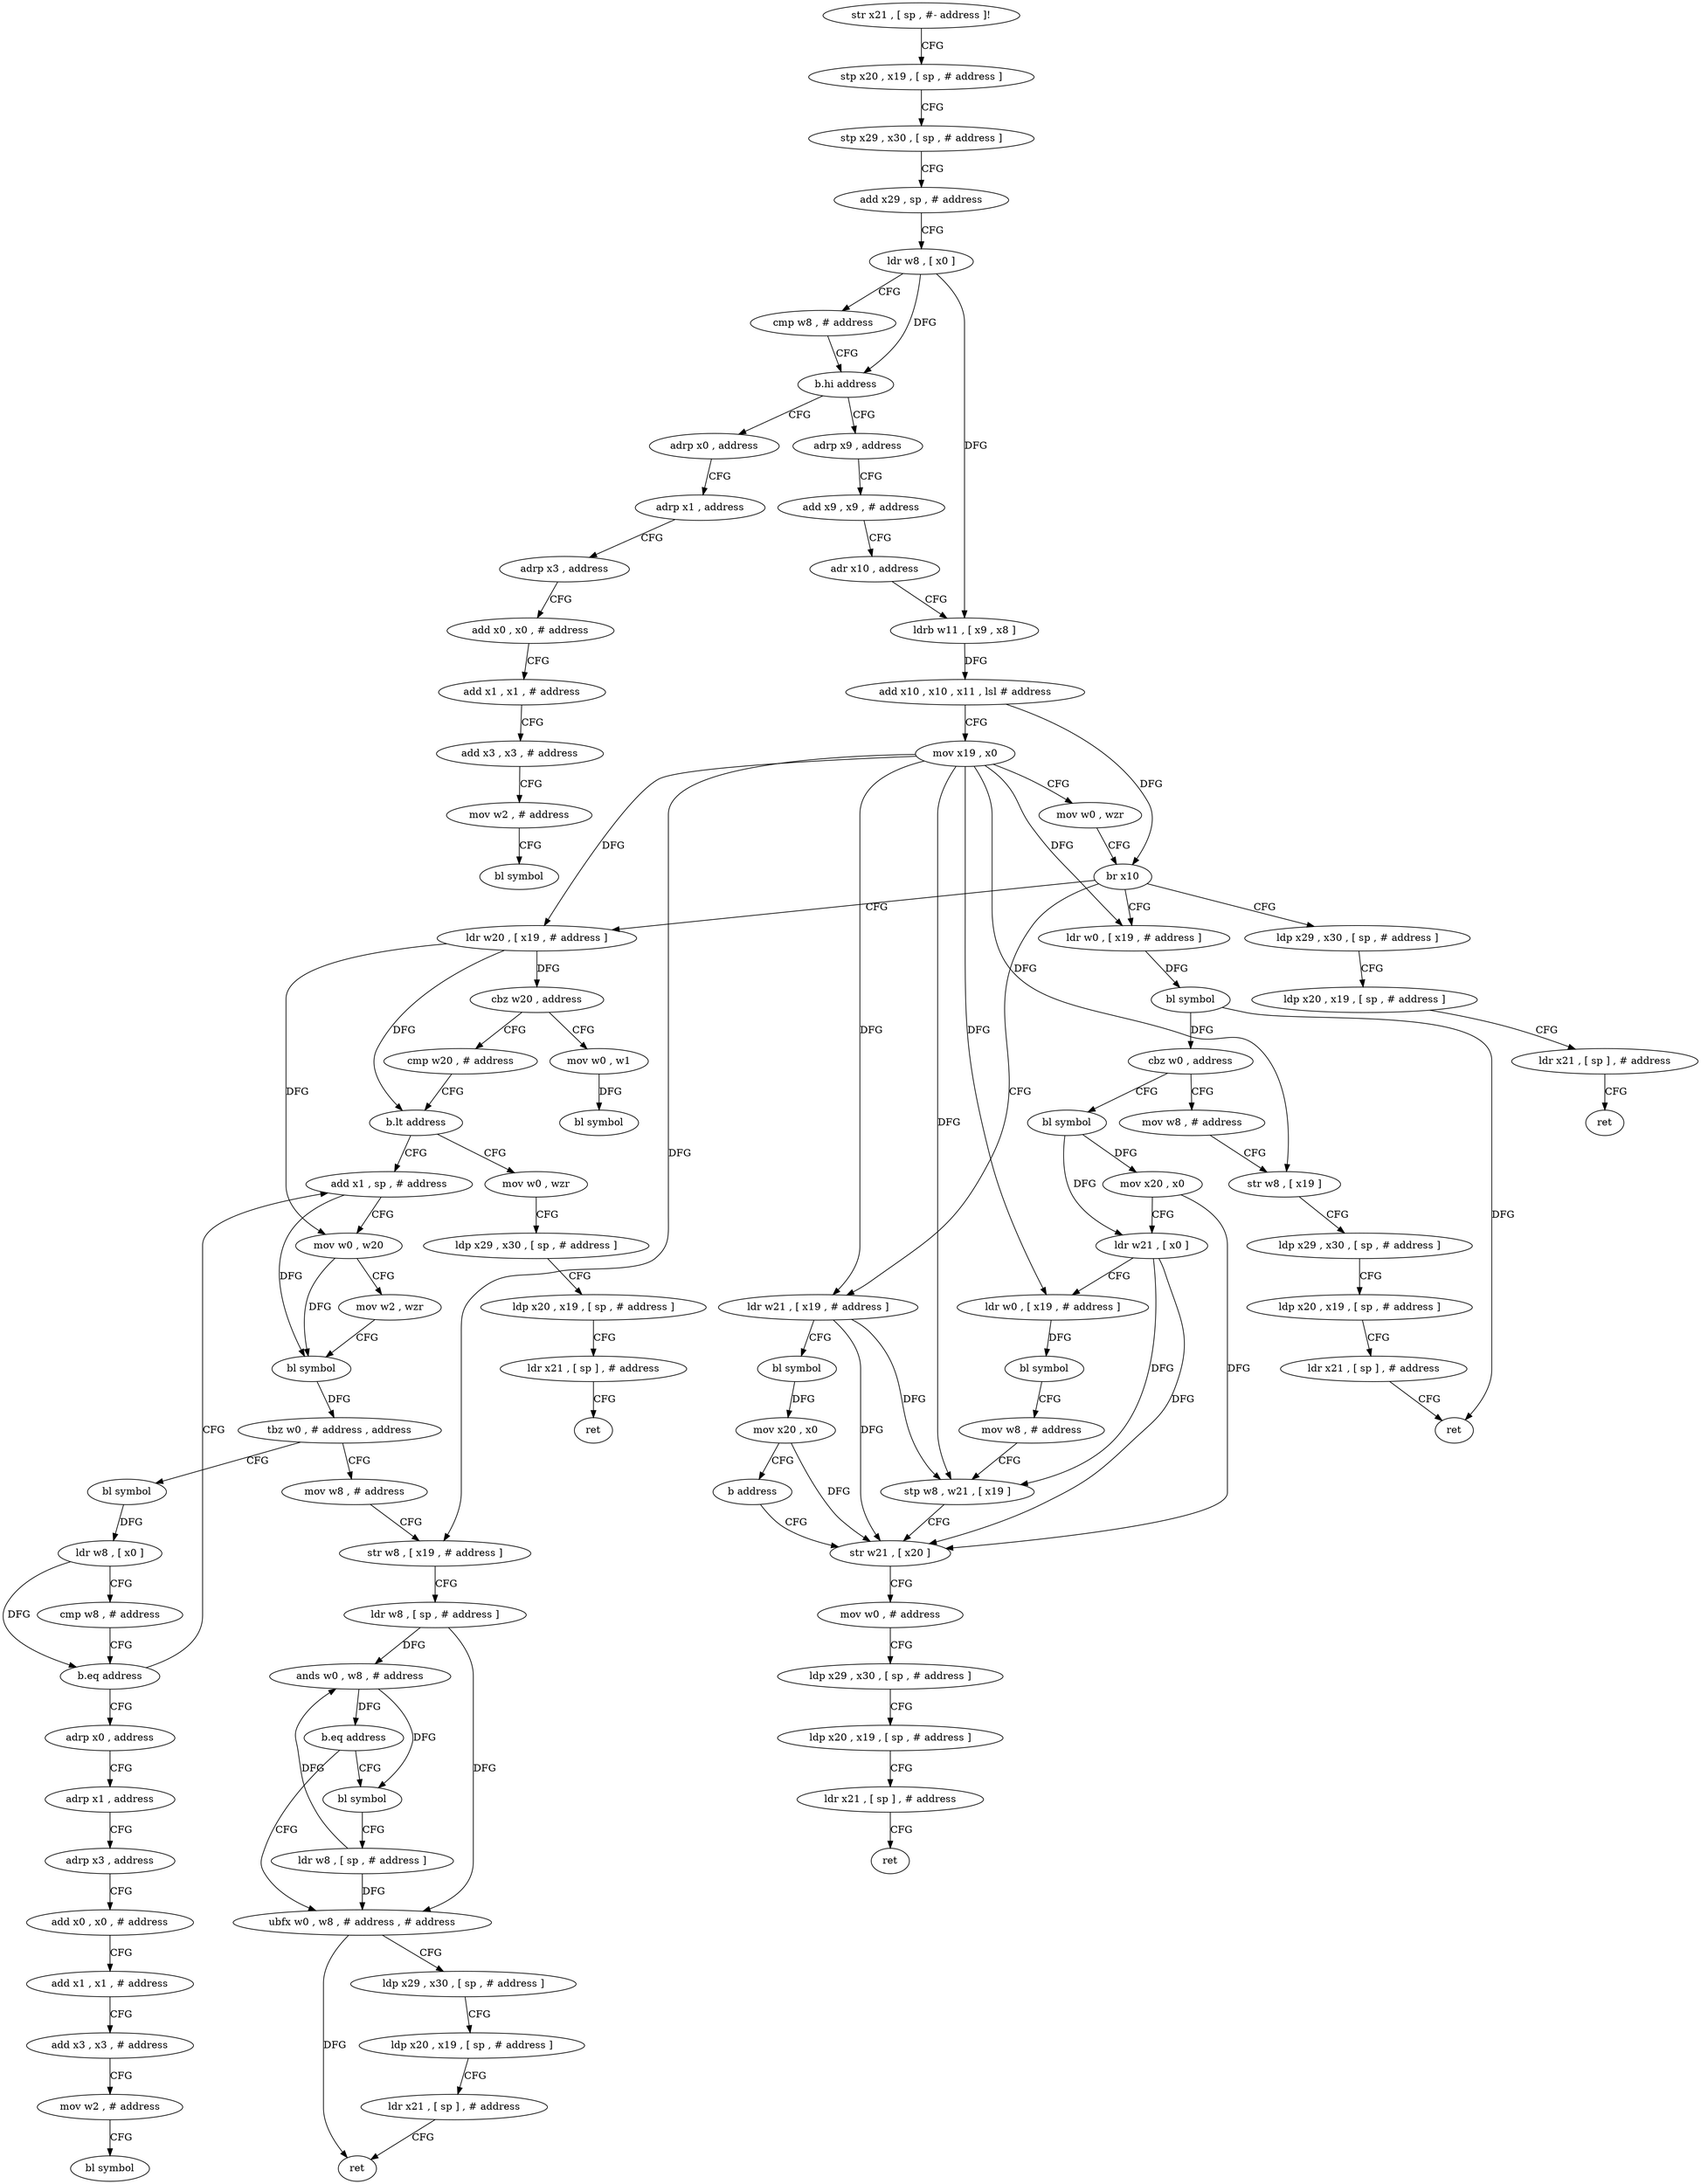 digraph "func" {
"4259664" [label = "str x21 , [ sp , #- address ]!" ]
"4259668" [label = "stp x20 , x19 , [ sp , # address ]" ]
"4259672" [label = "stp x29 , x30 , [ sp , # address ]" ]
"4259676" [label = "add x29 , sp , # address" ]
"4259680" [label = "ldr w8 , [ x0 ]" ]
"4259684" [label = "cmp w8 , # address" ]
"4259688" [label = "b.hi address" ]
"4259996" [label = "adrp x0 , address" ]
"4259692" [label = "adrp x9 , address" ]
"4260000" [label = "adrp x1 , address" ]
"4260004" [label = "adrp x3 , address" ]
"4260008" [label = "add x0 , x0 , # address" ]
"4260012" [label = "add x1 , x1 , # address" ]
"4260016" [label = "add x3 , x3 , # address" ]
"4260020" [label = "mov w2 , # address" ]
"4260024" [label = "bl symbol" ]
"4259696" [label = "add x9 , x9 , # address" ]
"4259700" [label = "adr x10 , address" ]
"4259704" [label = "ldrb w11 , [ x9 , x8 ]" ]
"4259708" [label = "add x10 , x10 , x11 , lsl # address" ]
"4259712" [label = "mov x19 , x0" ]
"4259716" [label = "mov w0 , wzr" ]
"4259720" [label = "br x10" ]
"4259724" [label = "ldp x29 , x30 , [ sp , # address ]" ]
"4259740" [label = "ldr w21 , [ x19 , # address ]" ]
"4259756" [label = "ldr w0 , [ x19 , # address ]" ]
"4259820" [label = "ldr w20 , [ x19 , # address ]" ]
"4259728" [label = "ldp x20 , x19 , [ sp , # address ]" ]
"4259732" [label = "ldr x21 , [ sp ] , # address" ]
"4259736" [label = "ret" ]
"4259744" [label = "bl symbol" ]
"4259748" [label = "mov x20 , x0" ]
"4259752" [label = "b address" ]
"4259796" [label = "str w21 , [ x20 ]" ]
"4259760" [label = "bl symbol" ]
"4259764" [label = "cbz w0 , address" ]
"4259952" [label = "mov w8 , # address" ]
"4259768" [label = "bl symbol" ]
"4259824" [label = "cbz w20 , address" ]
"4260028" [label = "mov w0 , w1" ]
"4259828" [label = "cmp w20 , # address" ]
"4259800" [label = "mov w0 , # address" ]
"4259804" [label = "ldp x29 , x30 , [ sp , # address ]" ]
"4259808" [label = "ldp x20 , x19 , [ sp , # address ]" ]
"4259812" [label = "ldr x21 , [ sp ] , # address" ]
"4259816" [label = "ret" ]
"4259956" [label = "str w8 , [ x19 ]" ]
"4259960" [label = "ldp x29 , x30 , [ sp , # address ]" ]
"4259964" [label = "ldp x20 , x19 , [ sp , # address ]" ]
"4259968" [label = "ldr x21 , [ sp ] , # address" ]
"4259972" [label = "ret" ]
"4259772" [label = "mov x20 , x0" ]
"4259776" [label = "ldr w21 , [ x0 ]" ]
"4259780" [label = "ldr w0 , [ x19 , # address ]" ]
"4259784" [label = "bl symbol" ]
"4259788" [label = "mov w8 , # address" ]
"4259792" [label = "stp w8 , w21 , [ x19 ]" ]
"4260032" [label = "bl symbol" ]
"4259832" [label = "b.lt address" ]
"4259976" [label = "mov w0 , wzr" ]
"4259836" [label = "add x1 , sp , # address" ]
"4259980" [label = "ldp x29 , x30 , [ sp , # address ]" ]
"4259984" [label = "ldp x20 , x19 , [ sp , # address ]" ]
"4259988" [label = "ldr x21 , [ sp ] , # address" ]
"4259992" [label = "ret" ]
"4259840" [label = "mov w0 , w20" ]
"4259844" [label = "mov w2 , wzr" ]
"4259848" [label = "bl symbol" ]
"4259852" [label = "tbz w0 , # address , address" ]
"4259904" [label = "mov w8 , # address" ]
"4259856" [label = "bl symbol" ]
"4259908" [label = "str w8 , [ x19 , # address ]" ]
"4259912" [label = "ldr w8 , [ sp , # address ]" ]
"4259916" [label = "ands w0 , w8 , # address" ]
"4259920" [label = "b.eq address" ]
"4259932" [label = "ubfx w0 , w8 , # address , # address" ]
"4259924" [label = "bl symbol" ]
"4259860" [label = "ldr w8 , [ x0 ]" ]
"4259864" [label = "cmp w8 , # address" ]
"4259868" [label = "b.eq address" ]
"4259872" [label = "adrp x0 , address" ]
"4259936" [label = "ldp x29 , x30 , [ sp , # address ]" ]
"4259940" [label = "ldp x20 , x19 , [ sp , # address ]" ]
"4259944" [label = "ldr x21 , [ sp ] , # address" ]
"4259948" [label = "ret" ]
"4259928" [label = "ldr w8 , [ sp , # address ]" ]
"4259876" [label = "adrp x1 , address" ]
"4259880" [label = "adrp x3 , address" ]
"4259884" [label = "add x0 , x0 , # address" ]
"4259888" [label = "add x1 , x1 , # address" ]
"4259892" [label = "add x3 , x3 , # address" ]
"4259896" [label = "mov w2 , # address" ]
"4259900" [label = "bl symbol" ]
"4259664" -> "4259668" [ label = "CFG" ]
"4259668" -> "4259672" [ label = "CFG" ]
"4259672" -> "4259676" [ label = "CFG" ]
"4259676" -> "4259680" [ label = "CFG" ]
"4259680" -> "4259684" [ label = "CFG" ]
"4259680" -> "4259688" [ label = "DFG" ]
"4259680" -> "4259704" [ label = "DFG" ]
"4259684" -> "4259688" [ label = "CFG" ]
"4259688" -> "4259996" [ label = "CFG" ]
"4259688" -> "4259692" [ label = "CFG" ]
"4259996" -> "4260000" [ label = "CFG" ]
"4259692" -> "4259696" [ label = "CFG" ]
"4260000" -> "4260004" [ label = "CFG" ]
"4260004" -> "4260008" [ label = "CFG" ]
"4260008" -> "4260012" [ label = "CFG" ]
"4260012" -> "4260016" [ label = "CFG" ]
"4260016" -> "4260020" [ label = "CFG" ]
"4260020" -> "4260024" [ label = "CFG" ]
"4259696" -> "4259700" [ label = "CFG" ]
"4259700" -> "4259704" [ label = "CFG" ]
"4259704" -> "4259708" [ label = "DFG" ]
"4259708" -> "4259712" [ label = "CFG" ]
"4259708" -> "4259720" [ label = "DFG" ]
"4259712" -> "4259716" [ label = "CFG" ]
"4259712" -> "4259740" [ label = "DFG" ]
"4259712" -> "4259756" [ label = "DFG" ]
"4259712" -> "4259820" [ label = "DFG" ]
"4259712" -> "4259956" [ label = "DFG" ]
"4259712" -> "4259780" [ label = "DFG" ]
"4259712" -> "4259792" [ label = "DFG" ]
"4259712" -> "4259908" [ label = "DFG" ]
"4259716" -> "4259720" [ label = "CFG" ]
"4259720" -> "4259724" [ label = "CFG" ]
"4259720" -> "4259740" [ label = "CFG" ]
"4259720" -> "4259756" [ label = "CFG" ]
"4259720" -> "4259820" [ label = "CFG" ]
"4259724" -> "4259728" [ label = "CFG" ]
"4259740" -> "4259744" [ label = "CFG" ]
"4259740" -> "4259796" [ label = "DFG" ]
"4259740" -> "4259792" [ label = "DFG" ]
"4259756" -> "4259760" [ label = "DFG" ]
"4259820" -> "4259824" [ label = "DFG" ]
"4259820" -> "4259832" [ label = "DFG" ]
"4259820" -> "4259840" [ label = "DFG" ]
"4259728" -> "4259732" [ label = "CFG" ]
"4259732" -> "4259736" [ label = "CFG" ]
"4259744" -> "4259748" [ label = "DFG" ]
"4259748" -> "4259752" [ label = "CFG" ]
"4259748" -> "4259796" [ label = "DFG" ]
"4259752" -> "4259796" [ label = "CFG" ]
"4259796" -> "4259800" [ label = "CFG" ]
"4259760" -> "4259764" [ label = "DFG" ]
"4259760" -> "4259972" [ label = "DFG" ]
"4259764" -> "4259952" [ label = "CFG" ]
"4259764" -> "4259768" [ label = "CFG" ]
"4259952" -> "4259956" [ label = "CFG" ]
"4259768" -> "4259772" [ label = "DFG" ]
"4259768" -> "4259776" [ label = "DFG" ]
"4259824" -> "4260028" [ label = "CFG" ]
"4259824" -> "4259828" [ label = "CFG" ]
"4260028" -> "4260032" [ label = "DFG" ]
"4259828" -> "4259832" [ label = "CFG" ]
"4259800" -> "4259804" [ label = "CFG" ]
"4259804" -> "4259808" [ label = "CFG" ]
"4259808" -> "4259812" [ label = "CFG" ]
"4259812" -> "4259816" [ label = "CFG" ]
"4259956" -> "4259960" [ label = "CFG" ]
"4259960" -> "4259964" [ label = "CFG" ]
"4259964" -> "4259968" [ label = "CFG" ]
"4259968" -> "4259972" [ label = "CFG" ]
"4259772" -> "4259776" [ label = "CFG" ]
"4259772" -> "4259796" [ label = "DFG" ]
"4259776" -> "4259780" [ label = "CFG" ]
"4259776" -> "4259796" [ label = "DFG" ]
"4259776" -> "4259792" [ label = "DFG" ]
"4259780" -> "4259784" [ label = "DFG" ]
"4259784" -> "4259788" [ label = "CFG" ]
"4259788" -> "4259792" [ label = "CFG" ]
"4259792" -> "4259796" [ label = "CFG" ]
"4259832" -> "4259976" [ label = "CFG" ]
"4259832" -> "4259836" [ label = "CFG" ]
"4259976" -> "4259980" [ label = "CFG" ]
"4259836" -> "4259840" [ label = "CFG" ]
"4259836" -> "4259848" [ label = "DFG" ]
"4259980" -> "4259984" [ label = "CFG" ]
"4259984" -> "4259988" [ label = "CFG" ]
"4259988" -> "4259992" [ label = "CFG" ]
"4259840" -> "4259844" [ label = "CFG" ]
"4259840" -> "4259848" [ label = "DFG" ]
"4259844" -> "4259848" [ label = "CFG" ]
"4259848" -> "4259852" [ label = "DFG" ]
"4259852" -> "4259904" [ label = "CFG" ]
"4259852" -> "4259856" [ label = "CFG" ]
"4259904" -> "4259908" [ label = "CFG" ]
"4259856" -> "4259860" [ label = "DFG" ]
"4259908" -> "4259912" [ label = "CFG" ]
"4259912" -> "4259916" [ label = "DFG" ]
"4259912" -> "4259932" [ label = "DFG" ]
"4259916" -> "4259920" [ label = "DFG" ]
"4259916" -> "4259924" [ label = "DFG" ]
"4259920" -> "4259932" [ label = "CFG" ]
"4259920" -> "4259924" [ label = "CFG" ]
"4259932" -> "4259936" [ label = "CFG" ]
"4259932" -> "4259948" [ label = "DFG" ]
"4259924" -> "4259928" [ label = "CFG" ]
"4259860" -> "4259864" [ label = "CFG" ]
"4259860" -> "4259868" [ label = "DFG" ]
"4259864" -> "4259868" [ label = "CFG" ]
"4259868" -> "4259836" [ label = "CFG" ]
"4259868" -> "4259872" [ label = "CFG" ]
"4259872" -> "4259876" [ label = "CFG" ]
"4259936" -> "4259940" [ label = "CFG" ]
"4259940" -> "4259944" [ label = "CFG" ]
"4259944" -> "4259948" [ label = "CFG" ]
"4259928" -> "4259932" [ label = "DFG" ]
"4259928" -> "4259916" [ label = "DFG" ]
"4259876" -> "4259880" [ label = "CFG" ]
"4259880" -> "4259884" [ label = "CFG" ]
"4259884" -> "4259888" [ label = "CFG" ]
"4259888" -> "4259892" [ label = "CFG" ]
"4259892" -> "4259896" [ label = "CFG" ]
"4259896" -> "4259900" [ label = "CFG" ]
}
